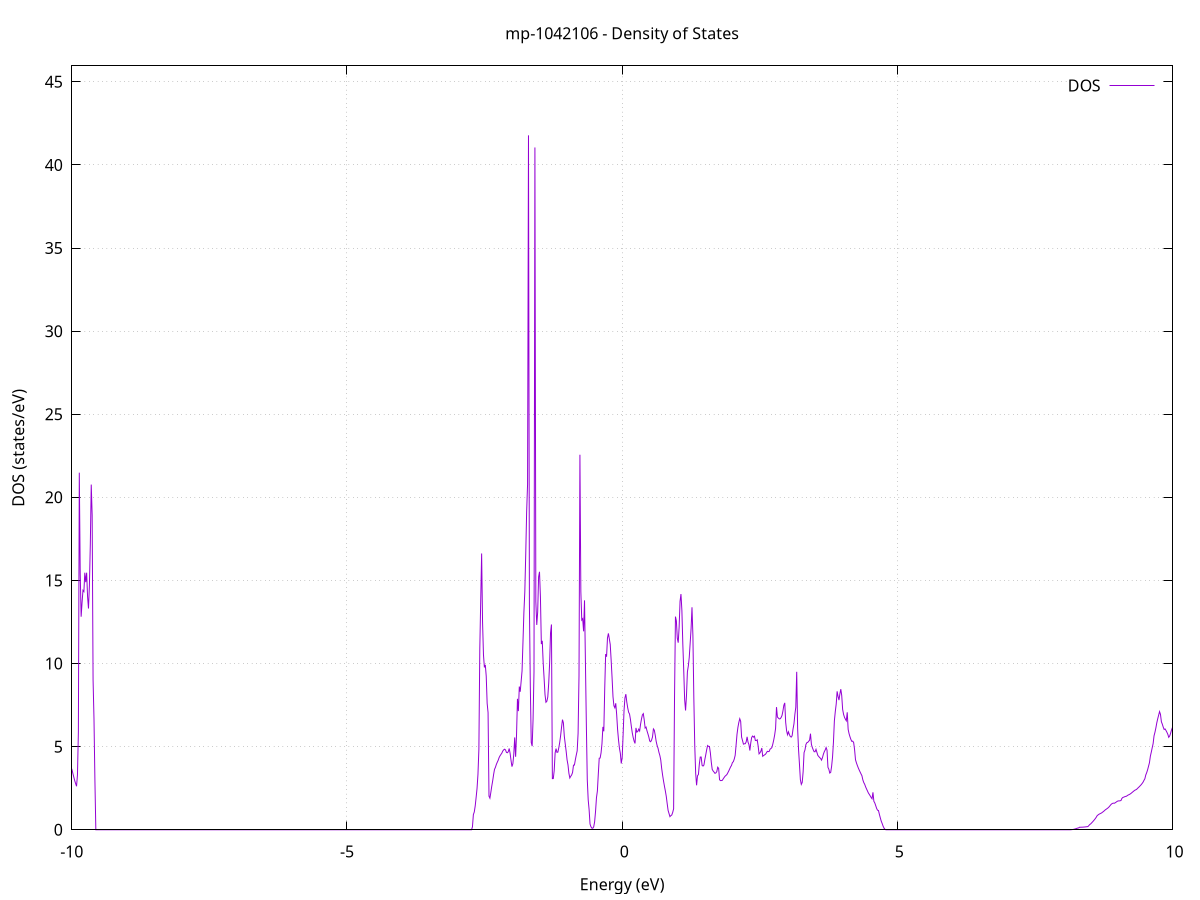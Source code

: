 set title 'mp-1042106 - Density of States'
set xlabel 'Energy (eV)'
set ylabel 'DOS (states/eV)'
set grid
set xrange [-10:10]
set yrange [0:45.958]
set xzeroaxis lt -1
set terminal png size 800,600
set output 'mp-1042106_dos_gnuplot.png'
plot '-' using 1:2 with lines title 'DOS'
-12.734400 0.000000
-12.717700 0.000000
-12.701100 0.000000
-12.684400 0.000000
-12.667700 0.000000
-12.651000 0.000000
-12.634300 0.000000
-12.617600 0.000000
-12.600900 0.000000
-12.584200 0.000000
-12.567500 0.000000
-12.550800 0.000000
-12.534100 0.000000
-12.517500 0.000000
-12.500800 0.000000
-12.484100 0.000000
-12.467400 0.000000
-12.450700 0.000000
-12.434000 0.000000
-12.417300 0.000000
-12.400600 0.000000
-12.383900 0.000000
-12.367200 0.000000
-12.350600 0.000000
-12.333900 0.000000
-12.317200 0.000000
-12.300500 0.000000
-12.283800 0.000000
-12.267100 0.000000
-12.250400 0.000000
-12.233700 0.000000
-12.217000 0.000000
-12.200300 0.000000
-12.183600 0.000000
-12.167000 0.000000
-12.150300 0.000000
-12.133600 0.000000
-12.116900 0.000000
-12.100200 0.000000
-12.083500 0.000000
-12.066800 0.000000
-12.050100 0.000000
-12.033400 0.000000
-12.016700 0.000000
-12.000000 0.000000
-11.983400 0.000000
-11.966700 0.000000
-11.950000 0.000000
-11.933300 0.000000
-11.916600 0.000000
-11.899900 0.000000
-11.883200 0.000000
-11.866500 0.000000
-11.849800 0.000000
-11.833100 0.000000
-11.816400 0.000000
-11.799800 0.000000
-11.783100 0.000000
-11.766400 0.000000
-11.749700 0.000000
-11.733000 0.000000
-11.716300 0.000000
-11.699600 0.000000
-11.682900 0.000000
-11.666200 0.000000
-11.649500 0.000000
-11.632800 0.000000
-11.616200 0.000000
-11.599500 0.000000
-11.582800 0.000000
-11.566100 0.000000
-11.549400 0.000000
-11.532700 0.000000
-11.516000 0.000000
-11.499300 0.000000
-11.482600 0.000000
-11.465900 0.000000
-11.449200 0.000000
-11.432600 0.000000
-11.415900 0.000000
-11.399200 0.000000
-11.382500 0.000000
-11.365800 0.000000
-11.349100 0.000000
-11.332400 0.000000
-11.315700 0.000000
-11.299000 0.000000
-11.282300 0.000000
-11.265700 0.000000
-11.249000 0.000000
-11.232300 0.000000
-11.215600 0.000600
-11.198900 0.089400
-11.182200 0.328400
-11.165500 0.541600
-11.148800 0.575800
-11.132100 0.661000
-11.115400 0.765900
-11.098700 0.871200
-11.082100 0.965700
-11.065400 1.042200
-11.048700 1.076700
-11.032000 1.147500
-11.015300 1.221600
-10.998600 1.299000
-10.981900 1.374700
-10.965200 1.440700
-10.948500 1.509700
-10.931800 1.591100
-10.915100 1.670200
-10.898500 1.744500
-10.881800 1.818800
-10.865100 1.892700
-10.848400 1.973400
-10.831700 2.058200
-10.815000 2.145200
-10.798300 2.246700
-10.781600 2.348700
-10.764900 2.460400
-10.748200 2.584600
-10.731500 2.721400
-10.714900 2.889900
-10.698200 3.090300
-10.681500 3.314100
-10.664800 3.803900
-10.648100 4.078800
-10.631400 4.316000
-10.614700 4.316100
-10.598000 4.343500
-10.581300 4.330600
-10.564600 4.248800
-10.547900 4.164200
-10.531300 4.042100
-10.514600 3.875500
-10.497900 3.724400
-10.481200 3.401100
-10.464500 3.094000
-10.447800 2.676600
-10.431100 2.323700
-10.414400 2.107300
-10.397700 1.933700
-10.381000 1.905200
-10.364300 2.156800
-10.347700 1.885900
-10.331000 1.938200
-10.314300 1.576100
-10.297600 1.219700
-10.280900 1.115700
-10.264200 1.095000
-10.247500 1.561500
-10.230800 1.634900
-10.214100 2.008000
-10.197400 2.672800
-10.180700 3.368300
-10.164100 4.553300
-10.147400 7.106400
-10.130700 8.902200
-10.114000 8.723800
-10.097300 7.529900
-10.080600 5.911500
-10.063900 5.183300
-10.047200 4.644100
-10.030500 4.220200
-10.013800 3.886500
-9.997200 3.623400
-9.980500 3.391200
-9.963800 3.171100
-9.947100 2.958900
-9.930400 2.782200
-9.913700 2.617200
-9.897000 3.304900
-9.880300 5.875400
-9.863600 21.484100
-9.846900 15.426700
-9.830200 12.817500
-9.813600 13.661100
-9.796900 14.404500
-9.780200 14.331000
-9.763500 15.465100
-9.746800 14.895500
-9.730100 15.465800
-9.713400 14.033000
-9.696700 13.311100
-9.680000 14.684900
-9.663300 17.181200
-9.646600 20.767700
-9.630000 18.925600
-9.613300 9.023600
-9.596600 6.663300
-9.579900 2.964700
-9.563200 0.000000
-9.546500 0.000000
-9.529800 0.000000
-9.513100 0.000000
-9.496400 0.000000
-9.479700 0.000000
-9.463000 0.000000
-9.446400 0.000000
-9.429700 0.000000
-9.413000 0.000000
-9.396300 0.000000
-9.379600 0.000000
-9.362900 0.000000
-9.346200 0.000000
-9.329500 0.000000
-9.312800 0.000000
-9.296100 0.000000
-9.279400 0.000000
-9.262800 0.000000
-9.246100 0.000000
-9.229400 0.000000
-9.212700 0.000000
-9.196000 0.000000
-9.179300 0.000000
-9.162600 0.000000
-9.145900 0.000000
-9.129200 0.000000
-9.112500 0.000000
-9.095800 0.000000
-9.079200 0.000000
-9.062500 0.000000
-9.045800 0.000000
-9.029100 0.000000
-9.012400 0.000000
-8.995700 0.000000
-8.979000 0.000000
-8.962300 0.000000
-8.945600 0.000000
-8.928900 0.000000
-8.912300 0.000000
-8.895600 0.000000
-8.878900 0.000000
-8.862200 0.000000
-8.845500 0.000000
-8.828800 0.000000
-8.812100 0.000000
-8.795400 0.000000
-8.778700 0.000000
-8.762000 0.000000
-8.745300 0.000000
-8.728700 0.000000
-8.712000 0.000000
-8.695300 0.000000
-8.678600 0.000000
-8.661900 0.000000
-8.645200 0.000000
-8.628500 0.000000
-8.611800 0.000000
-8.595100 0.000000
-8.578400 0.000000
-8.561700 0.000000
-8.545100 0.000000
-8.528400 0.000000
-8.511700 0.000000
-8.495000 0.000000
-8.478300 0.000000
-8.461600 0.000000
-8.444900 0.000000
-8.428200 0.000000
-8.411500 0.000000
-8.394800 0.000000
-8.378100 0.000000
-8.361500 0.000000
-8.344800 0.000000
-8.328100 0.000000
-8.311400 0.000000
-8.294700 0.000000
-8.278000 0.000000
-8.261300 0.000000
-8.244600 0.000000
-8.227900 0.000000
-8.211200 0.000000
-8.194500 0.000000
-8.177900 0.000000
-8.161200 0.000000
-8.144500 0.000000
-8.127800 0.000000
-8.111100 0.000000
-8.094400 0.000000
-8.077700 0.000000
-8.061000 0.000000
-8.044300 0.000000
-8.027600 0.000000
-8.010900 0.000000
-7.994300 0.000000
-7.977600 0.000000
-7.960900 0.000000
-7.944200 0.000000
-7.927500 0.000000
-7.910800 0.000000
-7.894100 0.000000
-7.877400 0.000000
-7.860700 0.000000
-7.844000 0.000000
-7.827300 0.000000
-7.810700 0.000000
-7.794000 0.000000
-7.777300 0.000000
-7.760600 0.000000
-7.743900 0.000000
-7.727200 0.000000
-7.710500 0.000000
-7.693800 0.000000
-7.677100 0.000000
-7.660400 0.000000
-7.643800 0.000000
-7.627100 0.000000
-7.610400 0.000000
-7.593700 0.000000
-7.577000 0.000000
-7.560300 0.000000
-7.543600 0.000000
-7.526900 0.000000
-7.510200 0.000000
-7.493500 0.000000
-7.476800 0.000000
-7.460200 0.000000
-7.443500 0.000000
-7.426800 0.000000
-7.410100 0.000000
-7.393400 0.000000
-7.376700 0.000000
-7.360000 0.000000
-7.343300 0.000000
-7.326600 0.000000
-7.309900 0.000000
-7.293200 0.000000
-7.276600 0.000000
-7.259900 0.000000
-7.243200 0.000000
-7.226500 0.000000
-7.209800 0.000000
-7.193100 0.000000
-7.176400 0.000000
-7.159700 0.000000
-7.143000 0.000000
-7.126300 0.000000
-7.109600 0.000000
-7.093000 0.000000
-7.076300 0.000000
-7.059600 0.000000
-7.042900 0.000000
-7.026200 0.000000
-7.009500 0.000000
-6.992800 0.000000
-6.976100 0.000000
-6.959400 0.000000
-6.942700 0.000000
-6.926000 0.000000
-6.909400 0.000000
-6.892700 0.000000
-6.876000 0.000000
-6.859300 0.000000
-6.842600 0.000000
-6.825900 0.000000
-6.809200 0.000000
-6.792500 0.000000
-6.775800 0.000000
-6.759100 0.000000
-6.742400 0.000000
-6.725800 0.000000
-6.709100 0.000000
-6.692400 0.000000
-6.675700 0.000000
-6.659000 0.000000
-6.642300 0.000000
-6.625600 0.000000
-6.608900 0.000000
-6.592200 0.000000
-6.575500 0.000000
-6.558900 0.000000
-6.542200 0.000000
-6.525500 0.000000
-6.508800 0.000000
-6.492100 0.000000
-6.475400 0.000000
-6.458700 0.000000
-6.442000 0.000000
-6.425300 0.000000
-6.408600 0.000000
-6.391900 0.000000
-6.375300 0.000000
-6.358600 0.000000
-6.341900 0.000000
-6.325200 0.000000
-6.308500 0.000000
-6.291800 0.000000
-6.275100 0.000000
-6.258400 0.000000
-6.241700 0.000000
-6.225000 0.000000
-6.208300 0.000000
-6.191700 0.000000
-6.175000 0.000000
-6.158300 0.000000
-6.141600 0.000000
-6.124900 0.000000
-6.108200 0.000000
-6.091500 0.000000
-6.074800 0.000000
-6.058100 0.000000
-6.041400 0.000000
-6.024700 0.000000
-6.008100 0.000000
-5.991400 0.000000
-5.974700 0.000000
-5.958000 0.000000
-5.941300 0.000000
-5.924600 0.000000
-5.907900 0.000000
-5.891200 0.000000
-5.874500 0.000000
-5.857800 0.000000
-5.841100 0.000000
-5.824500 0.000000
-5.807800 0.000000
-5.791100 0.000000
-5.774400 0.000000
-5.757700 0.000000
-5.741000 0.000000
-5.724300 0.000000
-5.707600 0.000000
-5.690900 0.000000
-5.674200 0.000000
-5.657500 0.000000
-5.640900 0.000000
-5.624200 0.000000
-5.607500 0.000000
-5.590800 0.000000
-5.574100 0.000000
-5.557400 0.000000
-5.540700 0.000000
-5.524000 0.000000
-5.507300 0.000000
-5.490600 0.000000
-5.473900 0.000000
-5.457300 0.000000
-5.440600 0.000000
-5.423900 0.000000
-5.407200 0.000000
-5.390500 0.000000
-5.373800 0.000000
-5.357100 0.000000
-5.340400 0.000000
-5.323700 0.000000
-5.307000 0.000000
-5.290400 0.000000
-5.273700 0.000000
-5.257000 0.000000
-5.240300 0.000000
-5.223600 0.000000
-5.206900 0.000000
-5.190200 0.000000
-5.173500 0.000000
-5.156800 0.000000
-5.140100 0.000000
-5.123400 0.000000
-5.106800 0.000000
-5.090100 0.000000
-5.073400 0.000000
-5.056700 0.000000
-5.040000 0.000000
-5.023300 0.000000
-5.006600 0.000000
-4.989900 0.000000
-4.973200 0.000000
-4.956500 0.000000
-4.939800 0.000000
-4.923200 0.000000
-4.906500 0.000000
-4.889800 0.000000
-4.873100 0.000000
-4.856400 0.000000
-4.839700 0.000000
-4.823000 0.000000
-4.806300 0.000000
-4.789600 0.000000
-4.772900 0.000000
-4.756200 0.000000
-4.739600 0.000000
-4.722900 0.000000
-4.706200 0.000000
-4.689500 0.000000
-4.672800 0.000000
-4.656100 0.000000
-4.639400 0.000000
-4.622700 0.000000
-4.606000 0.000000
-4.589300 0.000000
-4.572600 0.000000
-4.556000 0.000000
-4.539300 0.000000
-4.522600 0.000000
-4.505900 0.000000
-4.489200 0.000000
-4.472500 0.000000
-4.455800 0.000000
-4.439100 0.000000
-4.422400 0.000000
-4.405700 0.000000
-4.389000 0.000000
-4.372400 0.000000
-4.355700 0.000000
-4.339000 0.000000
-4.322300 0.000000
-4.305600 0.000000
-4.288900 0.000000
-4.272200 0.000000
-4.255500 0.000000
-4.238800 0.000000
-4.222100 0.000000
-4.205400 0.000000
-4.188800 0.000000
-4.172100 0.000000
-4.155400 0.000000
-4.138700 0.000000
-4.122000 0.000000
-4.105300 0.000000
-4.088600 0.000000
-4.071900 0.000000
-4.055200 0.000000
-4.038500 0.000000
-4.021900 0.000000
-4.005200 0.000000
-3.988500 0.000000
-3.971800 0.000000
-3.955100 0.000000
-3.938400 0.000000
-3.921700 0.000000
-3.905000 0.000000
-3.888300 0.000000
-3.871600 0.000000
-3.854900 0.000000
-3.838300 0.000000
-3.821600 0.000000
-3.804900 0.000000
-3.788200 0.000000
-3.771500 0.000000
-3.754800 0.000000
-3.738100 0.000000
-3.721400 0.000000
-3.704700 0.000000
-3.688000 0.000000
-3.671300 0.000000
-3.654700 0.000000
-3.638000 0.000000
-3.621300 0.000000
-3.604600 0.000000
-3.587900 0.000000
-3.571200 0.000000
-3.554500 0.000000
-3.537800 0.000000
-3.521100 0.000000
-3.504400 0.000000
-3.487700 0.000000
-3.471100 0.000000
-3.454400 0.000000
-3.437700 0.000000
-3.421000 0.000000
-3.404300 0.000000
-3.387600 0.000000
-3.370900 0.000000
-3.354200 0.000000
-3.337500 0.000000
-3.320800 0.000000
-3.304100 0.000000
-3.287500 0.000000
-3.270800 0.000000
-3.254100 0.000000
-3.237400 0.000000
-3.220700 0.000000
-3.204000 0.000000
-3.187300 0.000000
-3.170600 0.000000
-3.153900 0.000000
-3.137200 0.000000
-3.120500 0.000000
-3.103900 0.000000
-3.087200 0.000000
-3.070500 0.000000
-3.053800 0.000000
-3.037100 0.000000
-3.020400 0.000000
-3.003700 0.000000
-2.987000 0.000000
-2.970300 0.000000
-2.953600 0.000000
-2.937000 0.000000
-2.920300 0.000000
-2.903600 0.000000
-2.886900 0.000000
-2.870200 0.000000
-2.853500 0.000000
-2.836800 0.000000
-2.820100 0.000000
-2.803400 0.000000
-2.786700 0.000000
-2.770000 0.000000
-2.753400 0.000000
-2.736700 0.000000
-2.720000 0.177000
-2.703300 0.911200
-2.686600 1.072200
-2.669900 1.433600
-2.653200 1.947100
-2.636500 2.488500
-2.619800 3.338500
-2.603100 4.843300
-2.586400 10.889400
-2.569800 13.796800
-2.553100 16.623300
-2.536400 12.500100
-2.519700 10.524600
-2.503000 9.768700
-2.486300 9.921200
-2.469600 9.238800
-2.452900 7.608000
-2.436200 7.048500
-2.419500 2.023200
-2.402800 1.901400
-2.386200 2.241900
-2.369500 2.614300
-2.352800 2.936400
-2.336100 3.312200
-2.319400 3.632800
-2.302700 3.755900
-2.286000 3.929300
-2.269300 4.060500
-2.252600 4.180700
-2.235900 4.341500
-2.219200 4.449300
-2.202600 4.531000
-2.185900 4.611400
-2.169200 4.735600
-2.152500 4.808200
-2.135800 4.848400
-2.119100 4.802800
-2.102400 4.655500
-2.085700 4.633400
-2.069000 4.697000
-2.052300 4.889700
-2.035600 4.592100
-2.019000 4.175400
-2.002300 3.800000
-1.985600 3.972200
-1.968900 4.551700
-1.952200 5.555700
-1.935500 4.391800
-1.918800 5.727900
-1.902100 7.879600
-1.885400 7.140100
-1.868700 8.616500
-1.852000 8.304100
-1.835400 8.923200
-1.818700 9.553200
-1.802000 11.288000
-1.785300 13.080700
-1.768600 14.304100
-1.751900 16.553400
-1.735200 19.135300
-1.718500 20.782200
-1.701800 41.779600
-1.685100 13.557900
-1.668500 8.623400
-1.651800 5.253900
-1.635100 5.031300
-1.618400 6.656900
-1.601700 9.497000
-1.585000 41.048500
-1.568300 13.725400
-1.551600 12.324500
-1.534900 13.102800
-1.518200 15.214900
-1.501500 15.521100
-1.484900 14.011500
-1.468200 11.172500
-1.451500 11.366400
-1.434800 10.047000
-1.418100 9.120600
-1.401400 8.129700
-1.384700 7.670700
-1.368000 7.730900
-1.351300 7.986500
-1.334600 8.793200
-1.317900 10.009500
-1.301300 11.839000
-1.284600 12.350900
-1.267900 3.076600
-1.251200 3.079600
-1.234500 3.559400
-1.217800 4.621800
-1.201100 4.885800
-1.184400 4.656300
-1.167700 4.673900
-1.151000 4.934500
-1.134300 5.255900
-1.117700 5.672800
-1.101000 6.169400
-1.084300 6.625900
-1.067600 6.431200
-1.050900 5.627800
-1.034200 5.172700
-1.017500 4.727000
-1.000800 4.206200
-0.984100 3.904800
-0.967400 3.400900
-0.950700 3.116000
-0.934100 3.217300
-0.917400 3.299300
-0.900700 3.448400
-0.884000 3.888300
-0.867300 3.892800
-0.850600 4.206800
-0.833900 4.488600
-0.817200 4.749500
-0.800500 5.801800
-0.783800 9.275600
-0.767100 22.561200
-0.750500 14.334900
-0.733800 12.620400
-0.717100 12.696600
-0.700400 11.938700
-0.683700 13.802700
-0.667000 10.065500
-0.650300 6.290100
-0.633600 3.014400
-0.616900 1.803000
-0.600200 1.209700
-0.583600 0.346000
-0.566900 0.183700
-0.550200 0.099100
-0.533500 0.092400
-0.516800 0.178200
-0.500100 0.479300
-0.483400 1.101400
-0.466700 1.928500
-0.450000 2.330500
-0.433300 3.346300
-0.416600 4.303200
-0.400000 4.316900
-0.383300 4.625100
-0.366600 5.175800
-0.349900 6.188800
-0.333200 5.925000
-0.316500 8.498000
-0.299800 10.568100
-0.283100 10.412900
-0.266400 11.537900
-0.249700 11.815100
-0.233000 11.487800
-0.216400 11.146800
-0.199700 10.202000
-0.183000 9.150000
-0.166300 8.007300
-0.149600 7.460300
-0.132900 7.340900
-0.116200 7.610500
-0.099500 6.937300
-0.082800 6.035600
-0.066100 5.407300
-0.049400 4.909500
-0.032800 4.599900
-0.016100 3.988100
0.000600 4.348700
0.017300 5.691300
0.034000 7.155800
0.050700 7.933200
0.067400 8.158500
0.084100 7.690900
0.100800 7.343200
0.117500 7.073800
0.134200 6.963700
0.150800 6.636000
0.167500 6.208500
0.184200 5.826600
0.200900 5.546100
0.217600 5.331900
0.234300 5.194600
0.251000 6.127600
0.267700 5.875800
0.284400 5.915100
0.301100 6.050800
0.317800 5.943600
0.334400 6.343500
0.351100 6.658100
0.367800 6.910800
0.384500 6.986300
0.401200 6.607300
0.417900 6.120700
0.434600 6.176200
0.451300 5.954800
0.468000 5.774900
0.484700 5.582100
0.501400 5.337000
0.518000 5.298300
0.534700 5.398300
0.551400 5.578100
0.568100 6.066300
0.584800 5.991100
0.601500 5.687500
0.618200 5.319800
0.634900 5.074400
0.651600 4.911900
0.668300 4.660500
0.684900 4.471700
0.701600 4.199300
0.718300 3.690700
0.735000 3.289200
0.751700 2.941000
0.768400 2.625100
0.785100 2.336100
0.801800 2.007600
0.818500 1.570300
0.835200 1.161200
0.851900 0.977800
0.868500 0.790200
0.885200 0.851000
0.901900 0.888500
0.918600 1.044800
0.935300 1.263700
0.952000 8.018400
0.968700 12.825200
0.985400 12.565500
1.002100 11.526000
1.018800 11.256000
1.035500 12.192100
1.052100 13.744000
1.068800 14.180700
1.085500 13.187800
1.102200 11.196300
1.118900 9.606800
1.135600 7.832500
1.152300 7.175800
1.169000 8.077000
1.185700 9.505800
1.202400 9.852700
1.219100 10.361100
1.235700 11.216600
1.252400 12.088400
1.269100 13.386300
1.285800 11.678500
1.302500 7.941500
1.319200 5.080800
1.335900 3.399000
1.352600 2.675300
1.369300 3.247900
1.386000 3.327700
1.402700 3.956300
1.419300 4.375200
1.436000 4.377100
1.452700 3.876600
1.469400 3.832000
1.486100 3.896100
1.502800 4.233300
1.519500 4.514100
1.536200 4.819800
1.552900 5.068000
1.569600 5.015500
1.586300 5.012100
1.602900 4.629700
1.619600 4.069600
1.636300 3.635700
1.653000 3.538000
1.669700 3.471500
1.686400 3.394800
1.703100 3.421700
1.719800 3.500300
1.736500 3.765700
1.753200 3.697200
1.769800 3.010900
1.786500 2.958400
1.803200 2.961400
1.819900 2.974300
1.836600 3.063900
1.853300 3.146300
1.870000 3.222800
1.886700 3.270400
1.903400 3.324600
1.920100 3.428400
1.936800 3.537300
1.953400 3.658800
1.970100 3.781100
1.986800 3.870300
2.003500 4.041700
2.020200 4.096800
2.036900 4.253500
2.053600 4.476600
2.070300 5.089000
2.087000 5.742800
2.103700 6.163600
2.120400 6.461700
2.137000 6.681500
2.153700 6.520900
2.170400 5.574700
2.187100 5.372700
2.203800 5.152200
2.220500 5.173400
2.237200 5.178600
2.253900 5.290400
2.270600 5.591300
2.287300 5.270800
2.304000 5.124100
2.320600 4.767500
2.337300 5.231800
2.354000 5.558200
2.370700 5.639600
2.387400 5.574900
2.404100 5.630100
2.420800 5.371900
2.437500 5.363500
2.454200 5.414300
2.470900 5.045600
2.487600 4.567500
2.504200 4.627600
2.520900 4.727900
2.537600 4.917700
2.554300 4.421200
2.571000 4.468500
2.587700 4.505500
2.604400 4.543700
2.621100 4.625300
2.637800 4.719700
2.654500 4.702300
2.671200 4.714400
2.687800 4.850300
2.704500 4.890000
2.721200 4.951200
2.737900 5.157900
2.754600 5.408200
2.771300 5.706500
2.788000 6.100200
2.804700 7.380800
2.821400 6.783000
2.838100 6.721900
2.854800 6.669400
2.871400 6.679400
2.888100 6.751500
2.904800 6.877400
2.921500 7.145100
2.938200 7.491600
2.954900 7.634500
2.971600 6.457200
2.988300 5.949700
3.005000 5.716500
3.021700 5.894300
3.038300 5.729800
3.055000 5.612900
3.071700 5.575500
3.088400 5.653100
3.105100 6.059400
3.121800 6.370100
3.138500 6.939400
3.155200 7.373600
3.171900 9.505200
3.188600 6.087300
3.205300 4.822300
3.221900 3.943700
3.238600 3.012700
3.255300 2.730000
3.272000 2.848200
3.288700 3.493900
3.305400 4.641500
3.322100 4.804100
3.338800 5.128000
3.355500 5.237600
3.372200 5.256600
3.388900 5.324800
3.405500 5.387600
3.422200 5.781200
3.438900 5.135300
3.455600 4.952300
3.472300 4.810700
3.489000 4.694900
3.505700 4.696000
3.522400 4.840300
3.539100 4.651800
3.555800 4.473800
3.572500 4.408300
3.589100 4.341000
3.605800 4.297200
3.622500 4.190800
3.639200 4.330600
3.655900 4.538800
3.672600 4.692800
3.689300 4.800800
3.706000 4.946900
3.722700 4.792300
3.739400 3.759400
3.756100 3.638000
3.772700 3.411300
3.789400 3.454100
3.806100 3.817600
3.822800 4.371400
3.839500 5.275500
3.856200 6.553600
3.872900 7.112400
3.889600 7.568700
3.906300 8.328700
3.923000 8.022000
3.939700 7.802600
3.956300 8.173200
3.973000 8.459000
3.989700 8.081700
4.006400 7.241500
4.023100 6.947700
4.039800 6.766400
4.056500 6.654000
4.073200 6.557000
4.089900 7.066100
4.106600 6.040900
4.123300 5.778900
4.139900 5.593500
4.156600 5.433700
4.173300 5.318100
4.190000 5.333000
4.206700 5.244600
4.223400 4.823100
4.240100 4.211500
4.256800 4.028300
4.273500 3.869200
4.290200 3.727000
4.306800 3.598100
4.323500 3.479200
4.340200 3.363400
4.356900 3.251000
4.373600 3.003000
4.390300 2.841700
4.407000 2.737100
4.423700 2.583600
4.440400 2.457800
4.457100 2.338600
4.473800 2.215400
4.490400 2.130300
4.507100 2.040500
4.523800 1.945500
4.540500 1.865800
4.557200 2.251800
4.573900 1.712600
4.590600 1.615200
4.607300 1.455400
4.624000 1.286900
4.640700 1.176900
4.657400 1.159700
4.674000 0.928500
4.690700 0.719400
4.707400 0.521700
4.724100 0.381400
4.740800 0.223700
4.757500 0.105100
4.774200 0.031600
4.790900 0.001000
4.807600 0.000000
4.824300 0.000000
4.841000 0.000000
4.857600 0.000000
4.874300 0.000000
4.891000 0.000000
4.907700 0.000000
4.924400 0.000000
4.941100 0.000000
4.957800 0.000000
4.974500 0.000000
4.991200 0.000000
5.007900 0.000000
5.024600 0.000000
5.041200 0.000000
5.057900 0.000000
5.074600 0.000000
5.091300 0.000000
5.108000 0.000000
5.124700 0.000000
5.141400 0.000000
5.158100 0.000000
5.174800 0.000000
5.191500 0.000000
5.208200 0.000000
5.224800 0.000000
5.241500 0.000000
5.258200 0.000000
5.274900 0.000000
5.291600 0.000000
5.308300 0.000000
5.325000 0.000000
5.341700 0.000000
5.358400 0.000000
5.375100 0.000000
5.391700 0.000000
5.408400 0.000000
5.425100 0.000000
5.441800 0.000000
5.458500 0.000000
5.475200 0.000000
5.491900 0.000000
5.508600 0.000000
5.525300 0.000000
5.542000 0.000000
5.558700 0.000000
5.575300 0.000000
5.592000 0.000000
5.608700 0.000000
5.625400 0.000000
5.642100 0.000000
5.658800 0.000000
5.675500 0.000000
5.692200 0.000000
5.708900 0.000000
5.725600 0.000000
5.742300 0.000000
5.758900 0.000000
5.775600 0.000000
5.792300 0.000000
5.809000 0.000000
5.825700 0.000000
5.842400 0.000000
5.859100 0.000000
5.875800 0.000000
5.892500 0.000000
5.909200 0.000000
5.925900 0.000000
5.942500 0.000000
5.959200 0.000000
5.975900 0.000000
5.992600 0.000000
6.009300 0.000000
6.026000 0.000000
6.042700 0.000000
6.059400 0.000000
6.076100 0.000000
6.092800 0.000000
6.109500 0.000000
6.126100 0.000000
6.142800 0.000000
6.159500 0.000000
6.176200 0.000000
6.192900 0.000000
6.209600 0.000000
6.226300 0.000000
6.243000 0.000000
6.259700 0.000000
6.276400 0.000000
6.293100 0.000000
6.309700 0.000000
6.326400 0.000000
6.343100 0.000000
6.359800 0.000000
6.376500 0.000000
6.393200 0.000000
6.409900 0.000000
6.426600 0.000000
6.443300 0.000000
6.460000 0.000000
6.476700 0.000000
6.493300 0.000000
6.510000 0.000000
6.526700 0.000000
6.543400 0.000000
6.560100 0.000000
6.576800 0.000000
6.593500 0.000000
6.610200 0.000000
6.626900 0.000000
6.643600 0.000000
6.660200 0.000000
6.676900 0.000000
6.693600 0.000000
6.710300 0.000000
6.727000 0.000000
6.743700 0.000000
6.760400 0.000000
6.777100 0.000000
6.793800 0.000000
6.810500 0.000000
6.827200 0.000000
6.843800 0.000000
6.860500 0.000000
6.877200 0.000000
6.893900 0.000000
6.910600 0.000000
6.927300 0.000000
6.944000 0.000000
6.960700 0.000000
6.977400 0.000000
6.994100 0.000000
7.010800 0.000000
7.027400 0.000000
7.044100 0.000000
7.060800 0.000000
7.077500 0.000000
7.094200 0.000000
7.110900 0.000000
7.127600 0.000000
7.144300 0.000000
7.161000 0.000000
7.177700 0.000000
7.194400 0.000000
7.211000 0.000000
7.227700 0.000000
7.244400 0.000000
7.261100 0.000000
7.277800 0.000000
7.294500 0.000000
7.311200 0.000000
7.327900 0.000000
7.344600 0.000000
7.361300 0.000000
7.378000 0.000000
7.394600 0.000000
7.411300 0.000000
7.428000 0.000000
7.444700 0.000000
7.461400 0.000000
7.478100 0.000000
7.494800 0.000000
7.511500 0.000000
7.528200 0.000000
7.544900 0.000000
7.561600 0.000000
7.578200 0.000000
7.594900 0.000000
7.611600 0.000000
7.628300 0.000000
7.645000 0.000000
7.661700 0.000000
7.678400 0.000000
7.695100 0.000000
7.711800 0.000000
7.728500 0.000000
7.745100 0.000000
7.761800 0.000000
7.778500 0.000000
7.795200 0.000000
7.811900 0.000000
7.828600 0.000000
7.845300 0.000000
7.862000 0.000000
7.878700 0.000000
7.895400 0.000000
7.912100 0.000000
7.928700 0.000000
7.945400 0.000000
7.962100 0.000000
7.978800 0.000000
7.995500 0.000000
8.012200 0.000000
8.028900 0.000000
8.045600 0.000000
8.062300 0.000000
8.079000 0.000000
8.095700 0.000000
8.112300 0.000000
8.129000 0.000000
8.145700 0.001300
8.162400 0.005400
8.179100 0.012100
8.195800 0.021600
8.212500 0.033800
8.229200 0.048700
8.245900 0.066300
8.262600 0.086200
8.279300 0.103600
8.295900 0.117200
8.312600 0.154800
8.329300 0.154000
8.346000 0.154800
8.362700 0.156900
8.379400 0.160500
8.396100 0.165600
8.412800 0.171500
8.429500 0.178000
8.446200 0.185100
8.462900 0.192700
8.479500 0.249100
8.496200 0.316600
8.512900 0.351200
8.529600 0.410900
8.546300 0.469500
8.563000 0.532000
8.579700 0.598800
8.596400 0.667700
8.613100 0.746600
8.629800 0.842400
8.646500 0.890900
8.663100 0.932200
8.679800 0.960400
8.696500 0.988500
8.713200 1.016700
8.729900 1.061800
8.746600 1.100400
8.763300 1.152500
8.780000 1.201300
8.796700 1.238700
8.813400 1.279300
8.830100 1.321700
8.846700 1.375900
8.863400 1.441500
8.880100 1.511100
8.896800 1.561400
8.913500 1.592100
8.930200 1.603500
8.946900 1.598000
8.963600 1.635100
8.980300 1.674600
8.997000 1.714400
9.013600 1.736100
9.030300 1.737500
9.047000 1.743800
9.063700 1.760400
9.080400 1.887000
9.097100 1.943200
9.113800 1.962300
9.130500 1.988100
9.147200 2.007600
9.163900 2.019100
9.180600 2.062900
9.197200 2.095500
9.213900 2.117900
9.230600 2.151700
9.247300 2.192200
9.264000 2.239900
9.280700 2.285900
9.297400 2.331300
9.314100 2.375800
9.330800 2.401800
9.347500 2.430300
9.364200 2.490000
9.380800 2.539800
9.397500 2.594800
9.414200 2.653000
9.430900 2.712500
9.447600 2.783200
9.464300 2.861400
9.481000 2.970000
9.497700 3.068700
9.514400 3.296500
9.531100 3.437000
9.547800 3.610300
9.564400 3.819200
9.581100 4.033900
9.597800 4.426500
9.614500 4.670000
9.631200 4.932600
9.647900 5.181900
9.664600 5.652500
9.681300 5.866300
9.698000 6.128400
9.714700 6.437100
9.731400 6.678500
9.748000 6.890600
9.764700 7.109500
9.781400 6.945900
9.798100 6.498600
9.814800 6.355000
9.831500 6.178300
9.848200 6.036100
9.864900 6.066000
9.881600 5.973600
9.898300 5.866300
9.915000 5.745500
9.931600 5.562500
9.948300 5.638600
9.965000 5.797100
9.981700 6.001200
9.998400 6.149200
10.015100 6.362600
10.031800 6.529200
10.048500 6.305100
10.065200 6.270200
10.081900 6.209800
10.098500 5.952800
10.115200 5.581400
10.131900 5.382700
10.148600 4.858100
10.165300 4.419200
10.182000 4.756700
10.198700 5.392700
10.215400 5.745900
10.232100 6.189800
10.248800 6.750200
10.265500 7.235800
10.282100 6.827300
10.298800 6.366200
10.315500 6.239600
10.332200 6.221600
10.348900 6.066800
10.365600 5.863800
10.382300 5.703500
10.399000 5.510400
10.415700 5.128500
10.432400 4.750800
10.449100 4.522800
10.465700 4.333400
10.482400 4.638200
10.499100 4.961200
10.515800 5.342100
10.532500 6.029800
10.549200 6.457000
10.565900 6.131900
10.582600 5.783800
10.599300 5.561100
10.616000 5.500600
10.632700 5.199500
10.649300 4.689600
10.666000 4.324900
10.682700 4.054900
10.699400 3.810900
10.716100 3.491400
10.732800 3.156100
10.749500 2.823100
10.766200 2.649000
10.782900 2.563200
10.799600 2.540000
10.816300 2.531000
10.832900 2.526200
10.849600 2.520000
10.866300 2.514700
10.883000 2.524100
10.899700 2.784800
10.916400 3.261300
10.933100 3.847400
10.949800 4.170300
10.966500 4.320900
10.983200 5.270000
10.999900 5.987800
11.016500 6.052900
11.033200 6.106900
11.049900 6.249100
11.066600 6.247900
11.083300 7.075700
11.100000 7.510700
11.116700 4.947900
11.133400 4.195900
11.150100 3.744100
11.166800 3.393900
11.183500 3.102700
11.200100 2.973400
11.216800 2.944000
11.233500 2.980400
11.250200 3.824000
11.266900 4.413700
11.283600 5.153300
11.300300 6.042200
11.317000 7.125500
11.333700 8.145400
11.350400 9.583900
11.367000 9.241000
11.383700 7.478800
11.400400 7.026700
11.417100 7.125000
11.433800 7.048600
11.450500 5.727100
11.467200 4.924400
11.483900 4.019300
11.500600 3.471300
11.517300 3.029900
11.534000 2.648400
11.550600 2.434800
11.567300 2.598000
11.584000 3.695600
11.600700 4.703200
11.617400 5.033700
11.634100 5.110400
11.650800 5.282000
11.667500 5.431400
11.684200 5.725400
11.700900 5.948900
11.717600 5.995200
11.734200 5.992900
11.750900 5.922400
11.767600 5.828900
11.784300 5.477400
11.801000 5.090600
11.817700 4.786200
11.834400 4.570400
11.851100 4.391600
11.867800 4.331000
11.884500 4.514900
11.901200 4.667100
11.917800 4.887900
11.934500 5.169600
11.951200 5.481800
11.967900 5.851000
11.984600 6.367600
12.001300 7.246000
12.018000 7.493800
12.034700 7.763900
12.051400 7.867400
12.068100 7.580800
12.084800 7.259000
12.101400 6.201800
12.118100 5.251800
12.134800 4.521900
12.151500 4.050400
12.168200 3.583600
12.184900 3.290400
12.201600 3.515900
12.218300 4.374100
12.235000 4.645400
12.251700 4.609000
12.268400 4.478600
12.285000 4.362600
12.301700 4.631400
12.318400 4.909800
12.335100 5.638700
12.351800 6.333100
12.368500 7.001000
12.385200 7.367200
12.401900 7.484500
12.418600 7.196800
12.435300 6.890300
12.452000 6.625900
12.468600 6.795500
12.485300 6.447700
12.502000 6.147700
12.518700 5.804000
12.535400 5.874000
12.552100 5.843500
12.568800 5.476800
12.585500 5.620900
12.602200 5.785000
12.618900 6.060100
12.635500 6.903600
12.652200 7.429300
12.668900 7.255300
12.685600 6.694600
12.702300 6.480100
12.719000 6.309200
12.735700 5.991700
12.752400 5.733000
12.769100 5.505400
12.785800 5.216800
12.802500 5.029400
12.819100 4.638900
12.835800 4.161600
12.852500 3.931300
12.869200 3.916900
12.885900 3.457500
12.902600 2.928800
12.919300 2.759700
12.936000 2.900200
12.952700 3.148700
12.969400 3.608400
12.986100 4.155300
13.002700 4.357000
13.019400 4.604500
13.036100 4.768600
13.052800 4.817300
13.069500 4.415900
13.086200 3.988200
13.102900 3.784800
13.119600 3.681700
13.136300 3.671700
13.153000 3.679200
13.169700 3.716000
13.186300 3.796000
13.203000 3.952200
13.219700 4.243800
13.236400 4.757700
13.253100 5.291800
13.269800 5.620700
13.286500 5.429600
13.303200 5.565600
13.319900 5.700500
13.336600 5.839500
13.353300 5.980500
13.369900 6.159200
13.386600 6.259700
13.403300 5.908900
13.420000 5.446800
13.436700 5.166800
13.453400 4.856400
13.470100 4.616600
13.486800 4.390500
13.503500 4.511300
13.520200 4.565800
13.536900 4.514900
13.553500 4.503400
13.570200 4.680600
13.586900 4.990300
13.603600 5.593000
13.620300 6.009100
13.637000 6.134900
13.653700 5.982500
13.670400 6.271100
13.687100 6.382600
13.703800 6.321600
13.720400 6.422400
13.737100 6.864900
13.753800 6.379800
13.770500 6.476100
13.787200 5.785800
13.803900 5.427900
13.820600 5.245700
13.837300 5.075500
13.854000 4.983600
13.870700 4.658500
13.887400 4.476000
13.904000 4.352400
13.920700 4.596600
13.937400 5.067800
13.954100 4.913100
13.970800 4.947800
13.987500 4.956700
14.004200 4.945700
14.020900 5.108000
14.037600 5.200300
14.054300 4.921500
14.071000 4.709500
14.087600 4.528300
14.104300 4.330900
14.121000 4.112000
14.137700 3.911800
14.154400 3.733200
14.171100 3.583100
14.187800 3.460200
14.204500 3.365800
14.221200 3.558700
14.237900 3.319700
14.254600 3.542300
14.271200 4.202300
14.287900 4.806400
14.304600 5.360500
14.321300 5.634400
14.338000 5.617600
14.354700 5.671800
14.371400 5.498200
14.388100 5.368800
14.404800 5.557200
14.421500 5.694600
14.438200 6.765900
14.454800 5.466600
14.471500 5.242600
14.488200 5.002700
14.504900 4.926700
14.521600 4.566100
14.538300 4.538100
14.555000 4.582700
14.571700 4.892900
14.588400 5.499400
14.605100 6.624200
14.621800 7.366100
14.638400 7.048400
14.655100 6.622400
14.671800 6.029500
14.688500 5.594200
14.705200 5.435900
14.721900 5.006600
14.738600 4.853100
14.755300 4.733900
14.772000 4.663100
14.788700 4.609900
14.805400 4.581100
14.822000 4.571200
14.838700 4.574900
14.855400 4.559800
14.872100 4.544800
14.888800 4.536600
14.905500 4.547700
14.922200 4.571500
14.938900 4.575800
14.955600 4.555200
14.972300 4.438600
14.988900 4.413600
15.005600 4.252600
15.022300 4.131600
15.039000 4.028700
15.055700 3.971900
15.072400 3.923900
15.089100 3.875700
15.105800 3.850000
15.122500 3.836300
15.139200 3.780700
15.155900 3.722400
15.172500 3.671500
15.189200 3.616200
15.205900 3.582400
15.222600 3.566400
15.239300 3.557300
15.256000 3.549800
15.272700 3.541900
15.289400 3.547000
15.306100 3.561100
15.322800 3.573900
15.339500 3.557400
15.356100 3.546300
15.372800 3.541400
15.389500 3.539400
15.406200 3.594800
15.422900 3.535900
15.439600 3.364400
15.456300 3.297600
15.473000 3.225100
15.489700 3.172900
15.506400 3.157300
15.523100 3.147800
15.539700 3.121000
15.556400 3.073600
15.573100 3.068400
15.589800 3.085500
15.606500 3.118000
15.623200 3.173400
15.639900 3.204200
15.656600 3.236300
15.673300 3.273600
15.690000 3.313400
15.706700 3.356200
15.723300 3.402000
15.740000 3.450400
15.756700 3.408200
15.773400 3.676600
15.790100 3.742600
15.806800 3.247200
15.823500 3.196000
15.840200 3.129700
15.856900 3.059600
15.873600 3.018100
15.890300 3.009900
15.906900 2.979200
15.923600 2.953800
15.940300 2.948500
15.957000 2.971300
15.973700 3.004200
15.990400 2.987200
16.007100 2.979600
16.023800 2.971100
16.040500 2.975700
16.057200 3.065400
16.073800 3.037500
16.090500 3.047400
16.107200 3.061200
16.123900 3.074000
16.140600 3.073200
16.157300 3.076500
16.174000 3.074600
16.190700 3.080600
16.207400 3.810200
16.224100 3.219400
16.240800 3.556300
16.257400 3.612000
16.274100 3.638300
16.290800 3.846800
16.307500 3.895700
16.324200 3.791700
16.340900 3.792100
16.357600 3.765500
16.374300 3.717300
16.391000 3.651000
16.407700 3.610300
16.424400 3.614300
16.441000 3.631600
16.457700 3.669100
16.474400 3.735400
16.491100 3.844400
16.507800 3.995900
16.524500 4.041200
16.541200 4.045900
16.557900 4.014600
16.574600 3.799500
16.591300 3.479900
16.608000 3.245200
16.624600 3.089800
16.641300 2.960000
16.658000 2.837000
16.674700 2.707600
16.691400 2.598300
16.708100 2.623500
16.724800 2.700000
16.741500 2.760900
16.758200 2.745800
16.774900 2.711700
16.791600 2.739000
16.808200 2.778100
16.824900 2.813200
16.841600 2.791700
16.858300 2.750300
16.875000 2.654600
16.891700 2.647400
16.908400 2.709100
16.925100 2.786800
16.941800 2.873900
16.958500 2.993100
16.975200 3.160700
16.991800 3.346200
17.008500 3.459100
17.025200 3.722200
17.041900 4.044100
17.058600 4.884600
17.075300 5.919900
17.092000 6.812800
17.108700 5.822300
17.125400 5.052800
17.142100 4.535000
17.158800 4.328200
17.175400 4.225300
17.192100 4.057400
17.208800 4.075600
17.225500 4.030600
17.242200 4.117000
17.258900 4.121200
17.275600 4.136000
17.292300 4.193100
17.309000 4.408700
17.325700 4.794400
17.342300 5.536000
17.359000 6.273800
17.375700 5.984600
17.392400 5.667600
17.409100 5.450800
17.425800 5.394000
17.442500 5.378000
17.459200 5.382600
17.475900 4.864500
17.492600 4.967200
17.509300 5.504300
17.525900 5.513300
17.542600 5.605600
17.559300 5.759600
17.576000 5.771900
17.592700 5.773400
17.609400 5.619800
17.626100 5.437400
17.642800 5.131700
17.659500 4.796200
17.676200 4.830600
17.692900 4.727900
17.709500 4.571600
17.726200 4.396400
17.742900 4.306400
17.759600 4.308400
17.776300 4.054500
17.793000 3.849700
17.809700 3.699600
17.826400 3.531900
17.843100 3.403900
17.859800 3.365000
17.876500 3.321500
17.893100 3.315700
17.909800 3.319600
17.926500 3.415400
17.943200 3.524000
17.959900 3.568800
17.976600 7.287200
17.993300 5.351800
18.010000 5.097700
18.026700 4.298600
18.043400 4.276700
18.060100 4.291000
18.076700 4.359600
18.093400 4.472700
18.110100 4.600100
18.126800 4.635400
18.143500 4.763700
18.160200 4.904300
18.176900 5.070000
18.193600 5.143900
18.210300 4.947000
18.227000 4.647800
18.243700 4.366100
18.260300 4.027400
18.277000 3.769600
18.293700 3.646600
18.310400 3.564800
18.327100 3.379600
18.343800 3.235000
18.360500 3.115200
18.377200 3.069500
18.393900 3.025700
18.410600 3.014900
18.427200 3.017600
18.443900 3.027000
18.460600 3.029100
18.477300 3.256300
18.494000 2.986300
18.510700 2.753000
18.527400 2.478700
18.544100 2.994400
18.560800 2.094700
18.577500 1.842100
18.594200 1.662600
18.610800 1.528400
18.627500 1.433200
18.644200 1.374400
18.660900 1.712400
18.677600 1.421900
18.694300 1.010300
18.711000 0.860900
18.727700 0.837200
18.744400 0.819200
18.761100 0.812400
18.777800 0.803500
18.794400 0.776200
18.811100 0.747700
18.827800 0.717900
18.844500 0.687000
18.861200 0.635000
18.877900 0.569500
18.894600 0.596600
18.911300 0.516200
18.928000 0.451600
18.944700 0.399400
18.961400 0.349700
18.978000 0.301600
18.994700 0.255300
19.011400 0.210600
19.028100 0.167300
19.044800 0.125400
19.061500 0.081200
19.078200 0.043500
19.094900 0.017700
19.111600 0.003500
19.128300 0.000000
19.145000 0.000000
19.161600 0.000000
19.178300 0.000000
19.195000 0.000000
19.211700 0.000000
19.228400 0.000000
19.245100 0.000000
19.261800 0.000000
19.278500 0.000000
19.295200 0.000000
19.311900 0.000000
19.328600 0.000000
19.345200 0.000000
19.361900 0.000000
19.378600 0.000000
19.395300 0.000000
19.412000 0.000000
19.428700 0.000000
19.445400 0.000000
19.462100 0.000000
19.478800 0.000000
19.495500 0.000000
19.512200 0.000000
19.528800 0.000000
19.545500 0.000000
19.562200 0.000000
19.578900 0.000000
19.595600 0.000000
19.612300 0.000000
19.629000 0.000000
19.645700 0.000000
19.662400 0.000000
19.679100 0.000000
19.695700 0.000000
19.712400 0.000000
19.729100 0.000000
19.745800 0.000000
19.762500 0.000000
19.779200 0.000000
19.795900 0.000000
19.812600 0.000000
19.829300 0.000000
19.846000 0.000000
19.862700 0.000000
19.879300 0.000000
19.896000 0.000000
19.912700 0.000000
19.929400 0.000000
19.946100 0.000000
19.962800 0.000000
19.979500 0.000000
19.996200 0.000000
20.012900 0.000000
20.029600 0.000000
20.046300 0.000000
20.062900 0.000000
20.079600 0.000000
20.096300 0.000000
20.113000 0.000000
20.129700 0.000000
20.146400 0.000000
20.163100 0.000000
20.179800 0.000000
20.196500 0.000000
20.213200 0.000000
20.229900 0.000000
20.246500 0.000000
20.263200 0.000000
20.279900 0.000000
20.296600 0.000000
20.313300 0.000000
20.330000 0.000000
20.346700 0.000000
20.363400 0.000000
20.380100 0.000000
20.396800 0.000000
20.413500 0.000000
20.430100 0.000000
20.446800 0.000000
20.463500 0.000000
20.480200 0.000000
20.496900 0.000000
20.513600 0.000000
20.530300 0.000000
20.547000 0.000000
20.563700 0.000000
20.580400 0.000000
20.597100 0.000000
20.613700 0.000000
20.630400 0.000000
20.647100 0.000000
e
